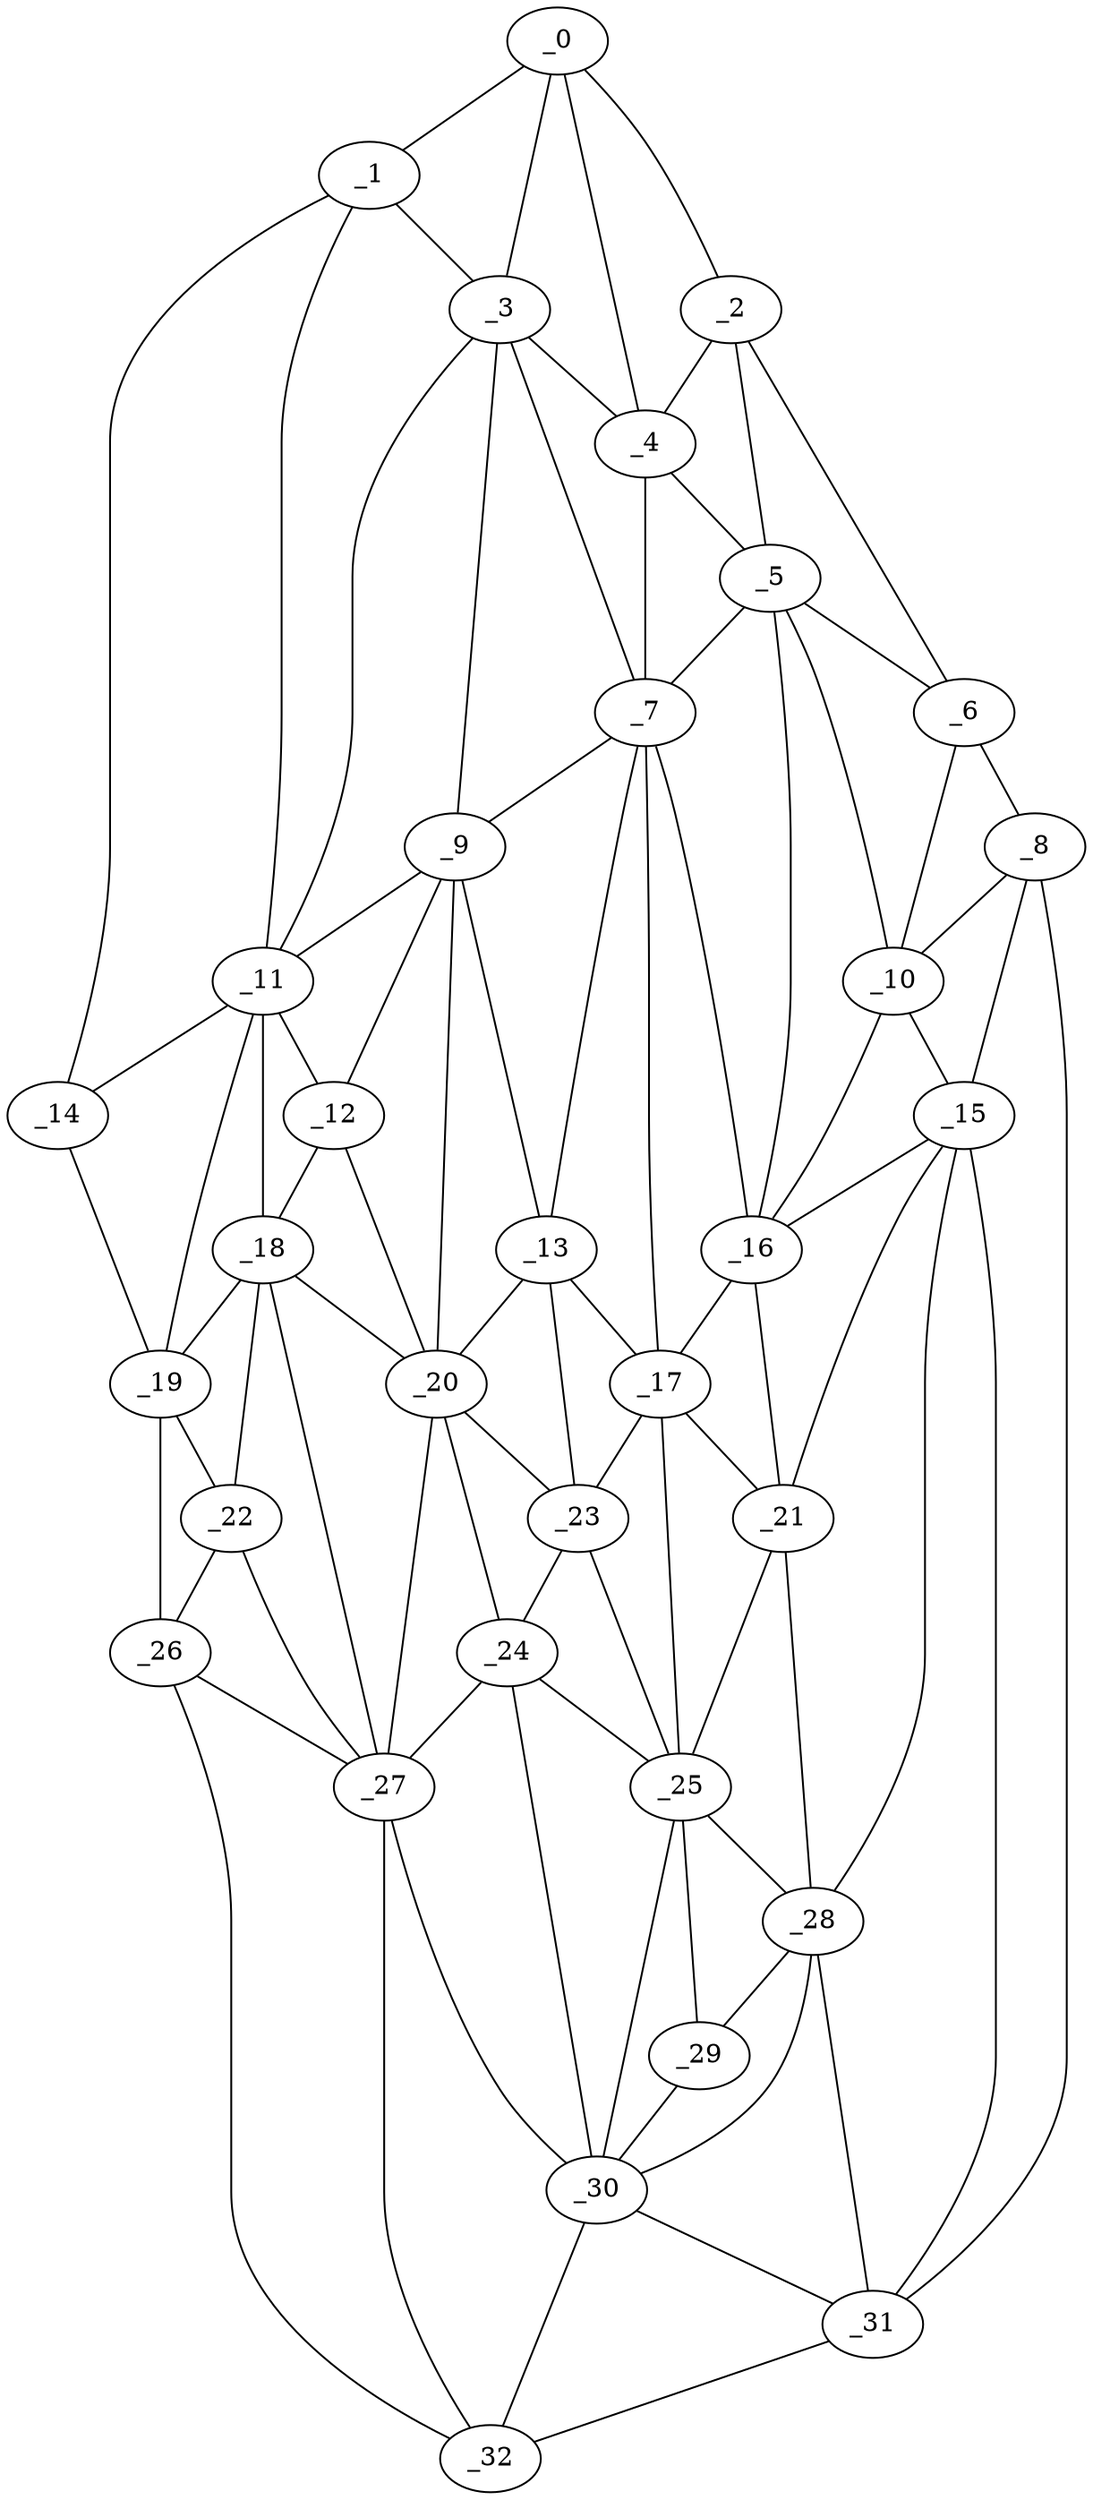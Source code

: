 graph "obj58__355.gxl" {
	_0	 [x=14,
		y=66];
	_1	 [x=19,
		y=70];
	_0 -- _1	 [valence=1];
	_2	 [x=26,
		y=15];
	_0 -- _2	 [valence=1];
	_3	 [x=27,
		y=71];
	_0 -- _3	 [valence=1];
	_4	 [x=34,
		y=47];
	_0 -- _4	 [valence=2];
	_1 -- _3	 [valence=2];
	_11	 [x=59,
		y=96];
	_1 -- _11	 [valence=2];
	_14	 [x=61,
		y=100];
	_1 -- _14	 [valence=1];
	_2 -- _4	 [valence=1];
	_5	 [x=36,
		y=29];
	_2 -- _5	 [valence=2];
	_6	 [x=44,
		y=8];
	_2 -- _6	 [valence=1];
	_3 -- _4	 [valence=2];
	_7	 [x=47,
		y=50];
	_3 -- _7	 [valence=2];
	_9	 [x=53,
		y=76];
	_3 -- _9	 [valence=2];
	_3 -- _11	 [valence=1];
	_4 -- _5	 [valence=1];
	_4 -- _7	 [valence=1];
	_5 -- _6	 [valence=2];
	_5 -- _7	 [valence=2];
	_10	 [x=59,
		y=16];
	_5 -- _10	 [valence=1];
	_16	 [x=66,
		y=38];
	_5 -- _16	 [valence=2];
	_8	 [x=52,
		y=7];
	_6 -- _8	 [valence=1];
	_6 -- _10	 [valence=2];
	_7 -- _9	 [valence=2];
	_13	 [x=61,
		y=65];
	_7 -- _13	 [valence=2];
	_7 -- _16	 [valence=2];
	_17	 [x=67,
		y=50];
	_7 -- _17	 [valence=2];
	_8 -- _10	 [valence=2];
	_15	 [x=64,
		y=18];
	_8 -- _15	 [valence=1];
	_31	 [x=103,
		y=16];
	_8 -- _31	 [valence=1];
	_9 -- _11	 [valence=2];
	_12	 [x=60,
		y=84];
	_9 -- _12	 [valence=2];
	_9 -- _13	 [valence=2];
	_20	 [x=71,
		y=72];
	_9 -- _20	 [valence=2];
	_10 -- _15	 [valence=2];
	_10 -- _16	 [valence=2];
	_11 -- _12	 [valence=2];
	_11 -- _14	 [valence=2];
	_18	 [x=70,
		y=84];
	_11 -- _18	 [valence=1];
	_19	 [x=70,
		y=100];
	_11 -- _19	 [valence=1];
	_12 -- _18	 [valence=2];
	_12 -- _20	 [valence=2];
	_13 -- _17	 [valence=1];
	_13 -- _20	 [valence=2];
	_23	 [x=79,
		y=65];
	_13 -- _23	 [valence=2];
	_14 -- _19	 [valence=1];
	_15 -- _16	 [valence=2];
	_21	 [x=74,
		y=40];
	_15 -- _21	 [valence=2];
	_28	 [x=94,
		y=28];
	_15 -- _28	 [valence=1];
	_15 -- _31	 [valence=2];
	_16 -- _17	 [valence=2];
	_16 -- _21	 [valence=2];
	_17 -- _21	 [valence=1];
	_17 -- _23	 [valence=2];
	_25	 [x=85,
		y=47];
	_17 -- _25	 [valence=2];
	_18 -- _19	 [valence=1];
	_18 -- _20	 [valence=2];
	_22	 [x=76,
		y=94];
	_18 -- _22	 [valence=2];
	_27	 [x=90,
		y=74];
	_18 -- _27	 [valence=2];
	_19 -- _22	 [valence=2];
	_26	 [x=86,
		y=99];
	_19 -- _26	 [valence=1];
	_20 -- _23	 [valence=1];
	_24	 [x=84,
		y=67];
	_20 -- _24	 [valence=2];
	_20 -- _27	 [valence=2];
	_21 -- _25	 [valence=2];
	_21 -- _28	 [valence=2];
	_22 -- _26	 [valence=1];
	_22 -- _27	 [valence=1];
	_23 -- _24	 [valence=1];
	_23 -- _25	 [valence=1];
	_24 -- _25	 [valence=2];
	_24 -- _27	 [valence=2];
	_30	 [x=100,
		y=43];
	_24 -- _30	 [valence=2];
	_25 -- _28	 [valence=2];
	_29	 [x=97,
		y=41];
	_25 -- _29	 [valence=1];
	_25 -- _30	 [valence=1];
	_26 -- _27	 [valence=2];
	_32	 [x=120,
		y=77];
	_26 -- _32	 [valence=1];
	_27 -- _30	 [valence=2];
	_27 -- _32	 [valence=2];
	_28 -- _29	 [valence=2];
	_28 -- _30	 [valence=1];
	_28 -- _31	 [valence=2];
	_29 -- _30	 [valence=2];
	_30 -- _31	 [valence=2];
	_30 -- _32	 [valence=1];
	_31 -- _32	 [valence=1];
}
